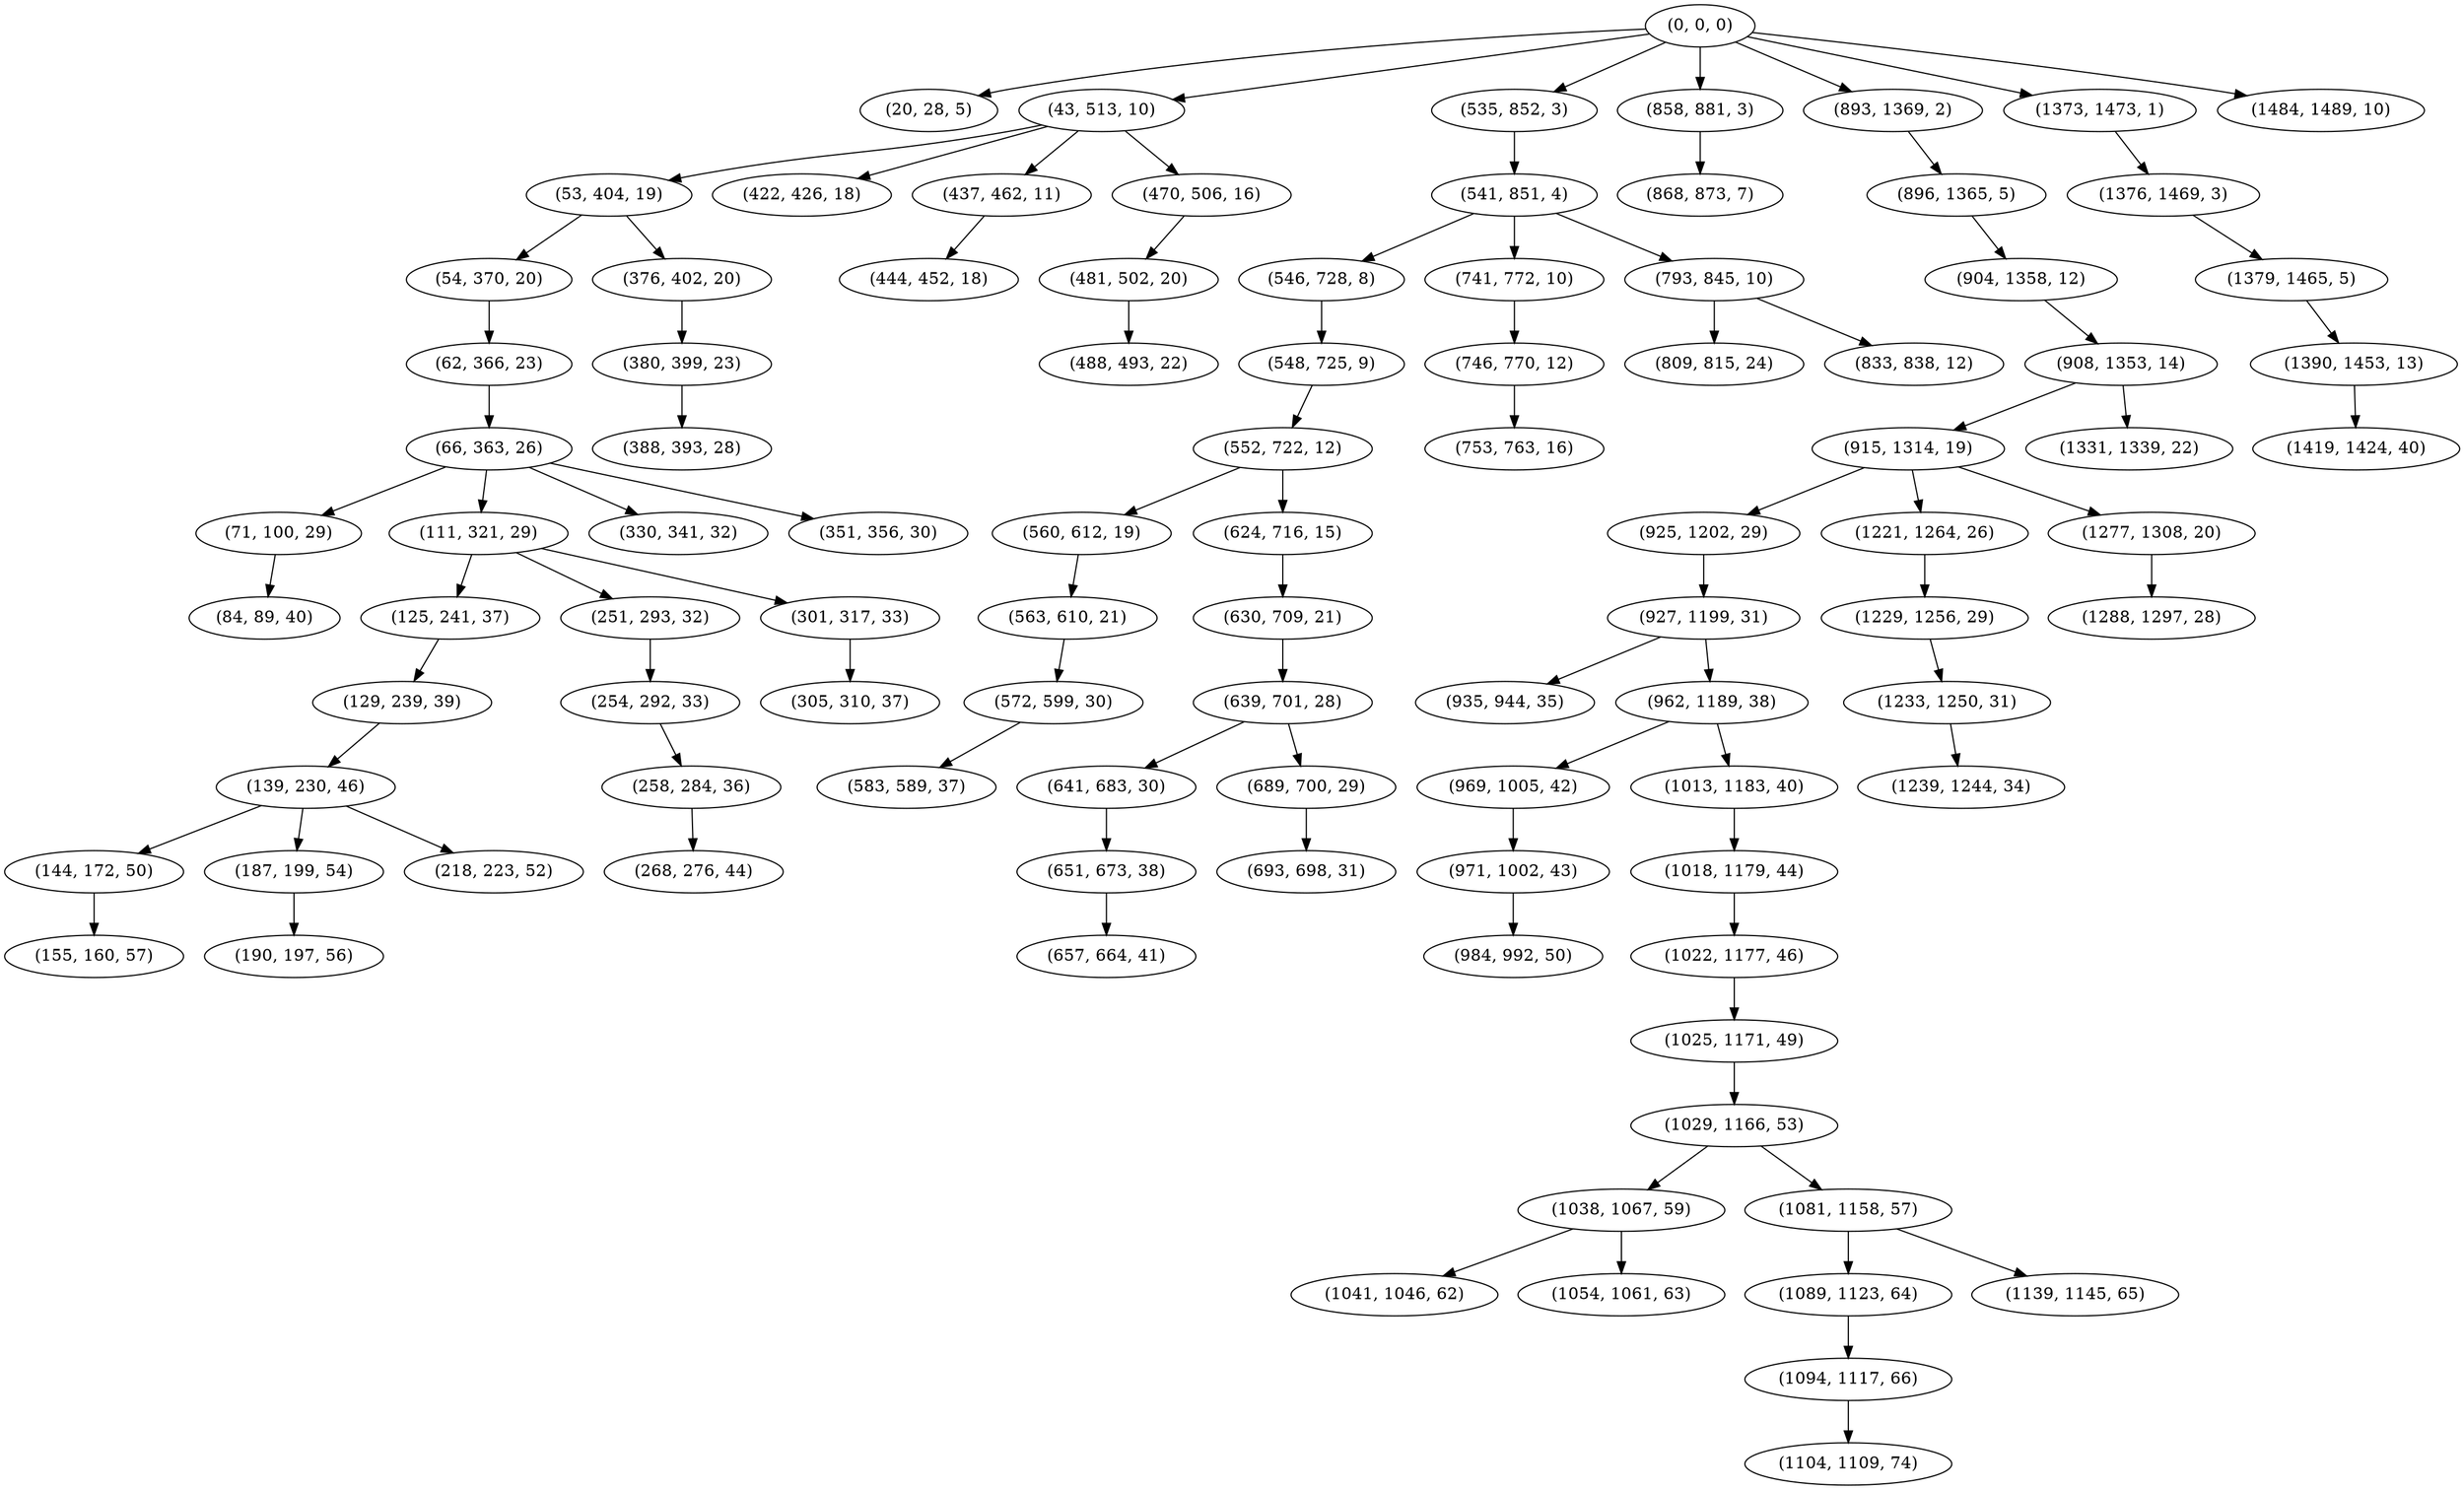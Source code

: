 digraph tree {
    "(0, 0, 0)";
    "(20, 28, 5)";
    "(43, 513, 10)";
    "(53, 404, 19)";
    "(54, 370, 20)";
    "(62, 366, 23)";
    "(66, 363, 26)";
    "(71, 100, 29)";
    "(84, 89, 40)";
    "(111, 321, 29)";
    "(125, 241, 37)";
    "(129, 239, 39)";
    "(139, 230, 46)";
    "(144, 172, 50)";
    "(155, 160, 57)";
    "(187, 199, 54)";
    "(190, 197, 56)";
    "(218, 223, 52)";
    "(251, 293, 32)";
    "(254, 292, 33)";
    "(258, 284, 36)";
    "(268, 276, 44)";
    "(301, 317, 33)";
    "(305, 310, 37)";
    "(330, 341, 32)";
    "(351, 356, 30)";
    "(376, 402, 20)";
    "(380, 399, 23)";
    "(388, 393, 28)";
    "(422, 426, 18)";
    "(437, 462, 11)";
    "(444, 452, 18)";
    "(470, 506, 16)";
    "(481, 502, 20)";
    "(488, 493, 22)";
    "(535, 852, 3)";
    "(541, 851, 4)";
    "(546, 728, 8)";
    "(548, 725, 9)";
    "(552, 722, 12)";
    "(560, 612, 19)";
    "(563, 610, 21)";
    "(572, 599, 30)";
    "(583, 589, 37)";
    "(624, 716, 15)";
    "(630, 709, 21)";
    "(639, 701, 28)";
    "(641, 683, 30)";
    "(651, 673, 38)";
    "(657, 664, 41)";
    "(689, 700, 29)";
    "(693, 698, 31)";
    "(741, 772, 10)";
    "(746, 770, 12)";
    "(753, 763, 16)";
    "(793, 845, 10)";
    "(809, 815, 24)";
    "(833, 838, 12)";
    "(858, 881, 3)";
    "(868, 873, 7)";
    "(893, 1369, 2)";
    "(896, 1365, 5)";
    "(904, 1358, 12)";
    "(908, 1353, 14)";
    "(915, 1314, 19)";
    "(925, 1202, 29)";
    "(927, 1199, 31)";
    "(935, 944, 35)";
    "(962, 1189, 38)";
    "(969, 1005, 42)";
    "(971, 1002, 43)";
    "(984, 992, 50)";
    "(1013, 1183, 40)";
    "(1018, 1179, 44)";
    "(1022, 1177, 46)";
    "(1025, 1171, 49)";
    "(1029, 1166, 53)";
    "(1038, 1067, 59)";
    "(1041, 1046, 62)";
    "(1054, 1061, 63)";
    "(1081, 1158, 57)";
    "(1089, 1123, 64)";
    "(1094, 1117, 66)";
    "(1104, 1109, 74)";
    "(1139, 1145, 65)";
    "(1221, 1264, 26)";
    "(1229, 1256, 29)";
    "(1233, 1250, 31)";
    "(1239, 1244, 34)";
    "(1277, 1308, 20)";
    "(1288, 1297, 28)";
    "(1331, 1339, 22)";
    "(1373, 1473, 1)";
    "(1376, 1469, 3)";
    "(1379, 1465, 5)";
    "(1390, 1453, 13)";
    "(1419, 1424, 40)";
    "(1484, 1489, 10)";
    "(0, 0, 0)" -> "(20, 28, 5)";
    "(0, 0, 0)" -> "(43, 513, 10)";
    "(0, 0, 0)" -> "(535, 852, 3)";
    "(0, 0, 0)" -> "(858, 881, 3)";
    "(0, 0, 0)" -> "(893, 1369, 2)";
    "(0, 0, 0)" -> "(1373, 1473, 1)";
    "(0, 0, 0)" -> "(1484, 1489, 10)";
    "(43, 513, 10)" -> "(53, 404, 19)";
    "(43, 513, 10)" -> "(422, 426, 18)";
    "(43, 513, 10)" -> "(437, 462, 11)";
    "(43, 513, 10)" -> "(470, 506, 16)";
    "(53, 404, 19)" -> "(54, 370, 20)";
    "(53, 404, 19)" -> "(376, 402, 20)";
    "(54, 370, 20)" -> "(62, 366, 23)";
    "(62, 366, 23)" -> "(66, 363, 26)";
    "(66, 363, 26)" -> "(71, 100, 29)";
    "(66, 363, 26)" -> "(111, 321, 29)";
    "(66, 363, 26)" -> "(330, 341, 32)";
    "(66, 363, 26)" -> "(351, 356, 30)";
    "(71, 100, 29)" -> "(84, 89, 40)";
    "(111, 321, 29)" -> "(125, 241, 37)";
    "(111, 321, 29)" -> "(251, 293, 32)";
    "(111, 321, 29)" -> "(301, 317, 33)";
    "(125, 241, 37)" -> "(129, 239, 39)";
    "(129, 239, 39)" -> "(139, 230, 46)";
    "(139, 230, 46)" -> "(144, 172, 50)";
    "(139, 230, 46)" -> "(187, 199, 54)";
    "(139, 230, 46)" -> "(218, 223, 52)";
    "(144, 172, 50)" -> "(155, 160, 57)";
    "(187, 199, 54)" -> "(190, 197, 56)";
    "(251, 293, 32)" -> "(254, 292, 33)";
    "(254, 292, 33)" -> "(258, 284, 36)";
    "(258, 284, 36)" -> "(268, 276, 44)";
    "(301, 317, 33)" -> "(305, 310, 37)";
    "(376, 402, 20)" -> "(380, 399, 23)";
    "(380, 399, 23)" -> "(388, 393, 28)";
    "(437, 462, 11)" -> "(444, 452, 18)";
    "(470, 506, 16)" -> "(481, 502, 20)";
    "(481, 502, 20)" -> "(488, 493, 22)";
    "(535, 852, 3)" -> "(541, 851, 4)";
    "(541, 851, 4)" -> "(546, 728, 8)";
    "(541, 851, 4)" -> "(741, 772, 10)";
    "(541, 851, 4)" -> "(793, 845, 10)";
    "(546, 728, 8)" -> "(548, 725, 9)";
    "(548, 725, 9)" -> "(552, 722, 12)";
    "(552, 722, 12)" -> "(560, 612, 19)";
    "(552, 722, 12)" -> "(624, 716, 15)";
    "(560, 612, 19)" -> "(563, 610, 21)";
    "(563, 610, 21)" -> "(572, 599, 30)";
    "(572, 599, 30)" -> "(583, 589, 37)";
    "(624, 716, 15)" -> "(630, 709, 21)";
    "(630, 709, 21)" -> "(639, 701, 28)";
    "(639, 701, 28)" -> "(641, 683, 30)";
    "(639, 701, 28)" -> "(689, 700, 29)";
    "(641, 683, 30)" -> "(651, 673, 38)";
    "(651, 673, 38)" -> "(657, 664, 41)";
    "(689, 700, 29)" -> "(693, 698, 31)";
    "(741, 772, 10)" -> "(746, 770, 12)";
    "(746, 770, 12)" -> "(753, 763, 16)";
    "(793, 845, 10)" -> "(809, 815, 24)";
    "(793, 845, 10)" -> "(833, 838, 12)";
    "(858, 881, 3)" -> "(868, 873, 7)";
    "(893, 1369, 2)" -> "(896, 1365, 5)";
    "(896, 1365, 5)" -> "(904, 1358, 12)";
    "(904, 1358, 12)" -> "(908, 1353, 14)";
    "(908, 1353, 14)" -> "(915, 1314, 19)";
    "(908, 1353, 14)" -> "(1331, 1339, 22)";
    "(915, 1314, 19)" -> "(925, 1202, 29)";
    "(915, 1314, 19)" -> "(1221, 1264, 26)";
    "(915, 1314, 19)" -> "(1277, 1308, 20)";
    "(925, 1202, 29)" -> "(927, 1199, 31)";
    "(927, 1199, 31)" -> "(935, 944, 35)";
    "(927, 1199, 31)" -> "(962, 1189, 38)";
    "(962, 1189, 38)" -> "(969, 1005, 42)";
    "(962, 1189, 38)" -> "(1013, 1183, 40)";
    "(969, 1005, 42)" -> "(971, 1002, 43)";
    "(971, 1002, 43)" -> "(984, 992, 50)";
    "(1013, 1183, 40)" -> "(1018, 1179, 44)";
    "(1018, 1179, 44)" -> "(1022, 1177, 46)";
    "(1022, 1177, 46)" -> "(1025, 1171, 49)";
    "(1025, 1171, 49)" -> "(1029, 1166, 53)";
    "(1029, 1166, 53)" -> "(1038, 1067, 59)";
    "(1029, 1166, 53)" -> "(1081, 1158, 57)";
    "(1038, 1067, 59)" -> "(1041, 1046, 62)";
    "(1038, 1067, 59)" -> "(1054, 1061, 63)";
    "(1081, 1158, 57)" -> "(1089, 1123, 64)";
    "(1081, 1158, 57)" -> "(1139, 1145, 65)";
    "(1089, 1123, 64)" -> "(1094, 1117, 66)";
    "(1094, 1117, 66)" -> "(1104, 1109, 74)";
    "(1221, 1264, 26)" -> "(1229, 1256, 29)";
    "(1229, 1256, 29)" -> "(1233, 1250, 31)";
    "(1233, 1250, 31)" -> "(1239, 1244, 34)";
    "(1277, 1308, 20)" -> "(1288, 1297, 28)";
    "(1373, 1473, 1)" -> "(1376, 1469, 3)";
    "(1376, 1469, 3)" -> "(1379, 1465, 5)";
    "(1379, 1465, 5)" -> "(1390, 1453, 13)";
    "(1390, 1453, 13)" -> "(1419, 1424, 40)";
}
